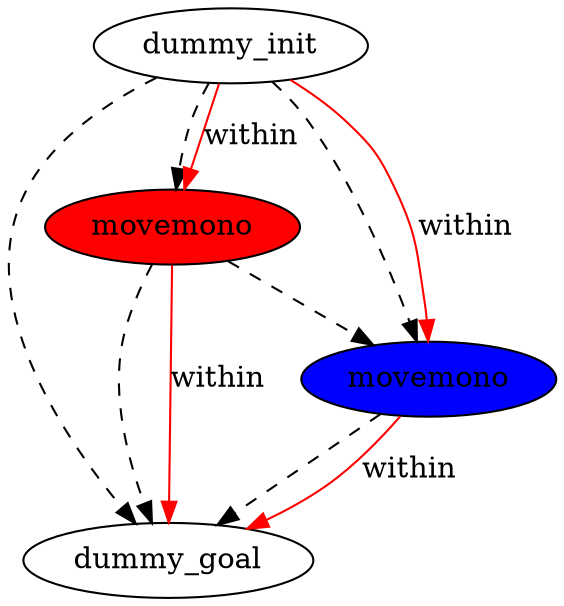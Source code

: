 digraph {
	"114452a7-0cfc-6744-1c3d-4db48a2816f9" [label=dummy_init fillcolor=white style=filled]
	"9d505d72-d1ed-d06f-8594-f46ea8a038b2" [label=dummy_goal fillcolor=white style=filled]
	"56f71f53-7616-60a6-b51f-f20f6f7380be" [label=movemono fillcolor=red style=filled]
	"cfc6f8bc-cf04-7e5a-a6cb-2b7ce09657e4" [label=movemono fillcolor=blue style=filled]
	"114452a7-0cfc-6744-1c3d-4db48a2816f9" -> "9d505d72-d1ed-d06f-8594-f46ea8a038b2" [color=black style=dashed]
	"56f71f53-7616-60a6-b51f-f20f6f7380be" -> "cfc6f8bc-cf04-7e5a-a6cb-2b7ce09657e4" [color=black style=dashed]
	"cfc6f8bc-cf04-7e5a-a6cb-2b7ce09657e4" -> "9d505d72-d1ed-d06f-8594-f46ea8a038b2" [color=black style=dashed]
	"56f71f53-7616-60a6-b51f-f20f6f7380be" -> "9d505d72-d1ed-d06f-8594-f46ea8a038b2" [color=black style=dashed]
	"114452a7-0cfc-6744-1c3d-4db48a2816f9" -> "cfc6f8bc-cf04-7e5a-a6cb-2b7ce09657e4" [color=black style=dashed]
	"114452a7-0cfc-6744-1c3d-4db48a2816f9" -> "56f71f53-7616-60a6-b51f-f20f6f7380be" [color=black style=dashed]
	"114452a7-0cfc-6744-1c3d-4db48a2816f9" -> "56f71f53-7616-60a6-b51f-f20f6f7380be" [label=within color=red]
	"56f71f53-7616-60a6-b51f-f20f6f7380be" -> "9d505d72-d1ed-d06f-8594-f46ea8a038b2" [label=within color=red]
	"114452a7-0cfc-6744-1c3d-4db48a2816f9" -> "cfc6f8bc-cf04-7e5a-a6cb-2b7ce09657e4" [label=within color=red]
	"cfc6f8bc-cf04-7e5a-a6cb-2b7ce09657e4" -> "9d505d72-d1ed-d06f-8594-f46ea8a038b2" [label=within color=red]
}
